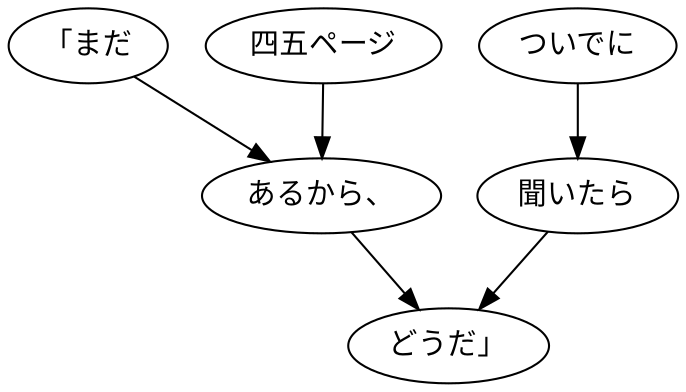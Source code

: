 digraph graph8915 {
	node0 [label="「まだ"];
	node1 [label="四五ページ"];
	node2 [label="あるから、"];
	node3 [label="ついでに"];
	node4 [label="聞いたら"];
	node5 [label="どうだ」"];
	node0 -> node2;
	node1 -> node2;
	node2 -> node5;
	node3 -> node4;
	node4 -> node5;
}
